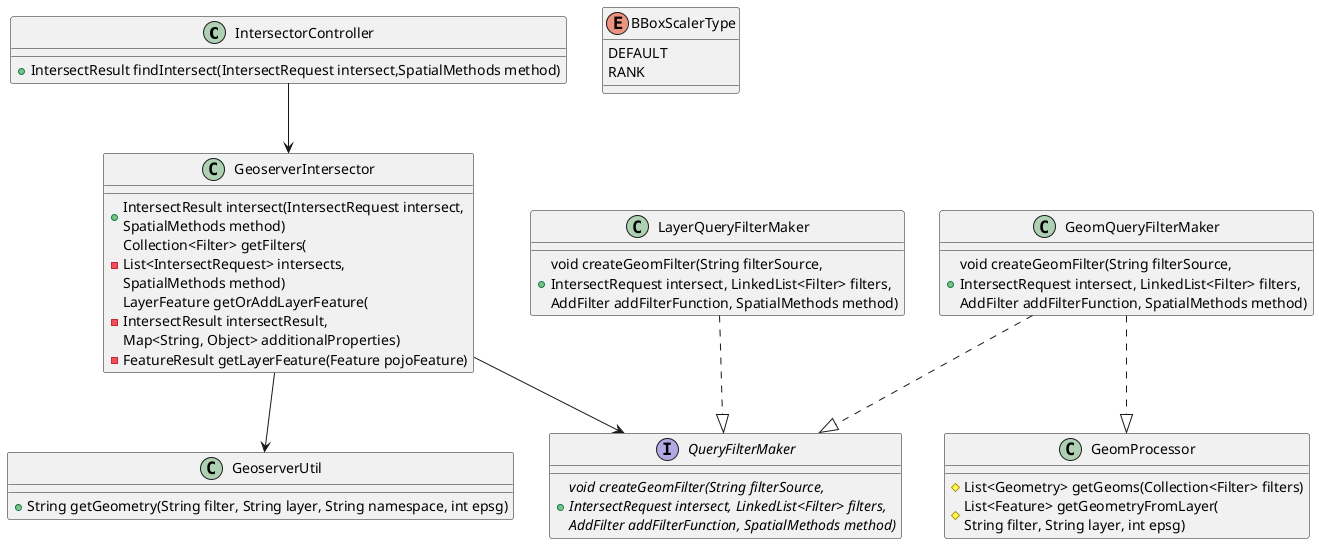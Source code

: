 @startuml
'https://plantuml.com/class-diagram

class IntersectorController {
    + IntersectResult findIntersect(IntersectRequest intersect,SpatialMethods method)
}

class GeoserverIntersector {
    + IntersectResult intersect(IntersectRequest intersect,\nSpatialMethods method)
    - Collection<Filter> getFilters(\nList<IntersectRequest> intersects,\nSpatialMethods method)
    - LayerFeature getOrAddLayerFeature(\nIntersectResult intersectResult,\nMap<String, Object> additionalProperties)
    - FeatureResult getLayerFeature(Feature pojoFeature)
}

interface QueryFilterMaker {
    {abstract} + void createGeomFilter(String filterSource, \nIntersectRequest intersect, LinkedList<Filter> filters,\nAddFilter addFilterFunction, SpatialMethods method)
}

class GeomQueryFilterMaker {
    + void createGeomFilter(String filterSource, \nIntersectRequest intersect, LinkedList<Filter> filters,\nAddFilter addFilterFunction, SpatialMethods method)
}

class LayerQueryFilterMaker {
    + void createGeomFilter(String filterSource, \nIntersectRequest intersect, LinkedList<Filter> filters,\nAddFilter addFilterFunction, SpatialMethods method)
}

class GeomProcessor {
    # List<Geometry> getGeoms(Collection<Filter> filters)
    # List<Feature> getGeometryFromLayer(\nString filter, String layer, int epsg)
}

class GeoserverUtil {
    + String getGeometry(String filter, String layer, String namespace, int epsg)
}

enum BBoxScalerType {
    DEFAULT
    RANK
}
IntersectorController --> GeoserverIntersector

GeomQueryFilterMaker ..|> QueryFilterMaker
LayerQueryFilterMaker ..|> QueryFilterMaker
GeoserverIntersector --> GeoserverUtil
GeoserverIntersector --> QueryFilterMaker
GeomQueryFilterMaker ..|> GeomProcessor

@enduml